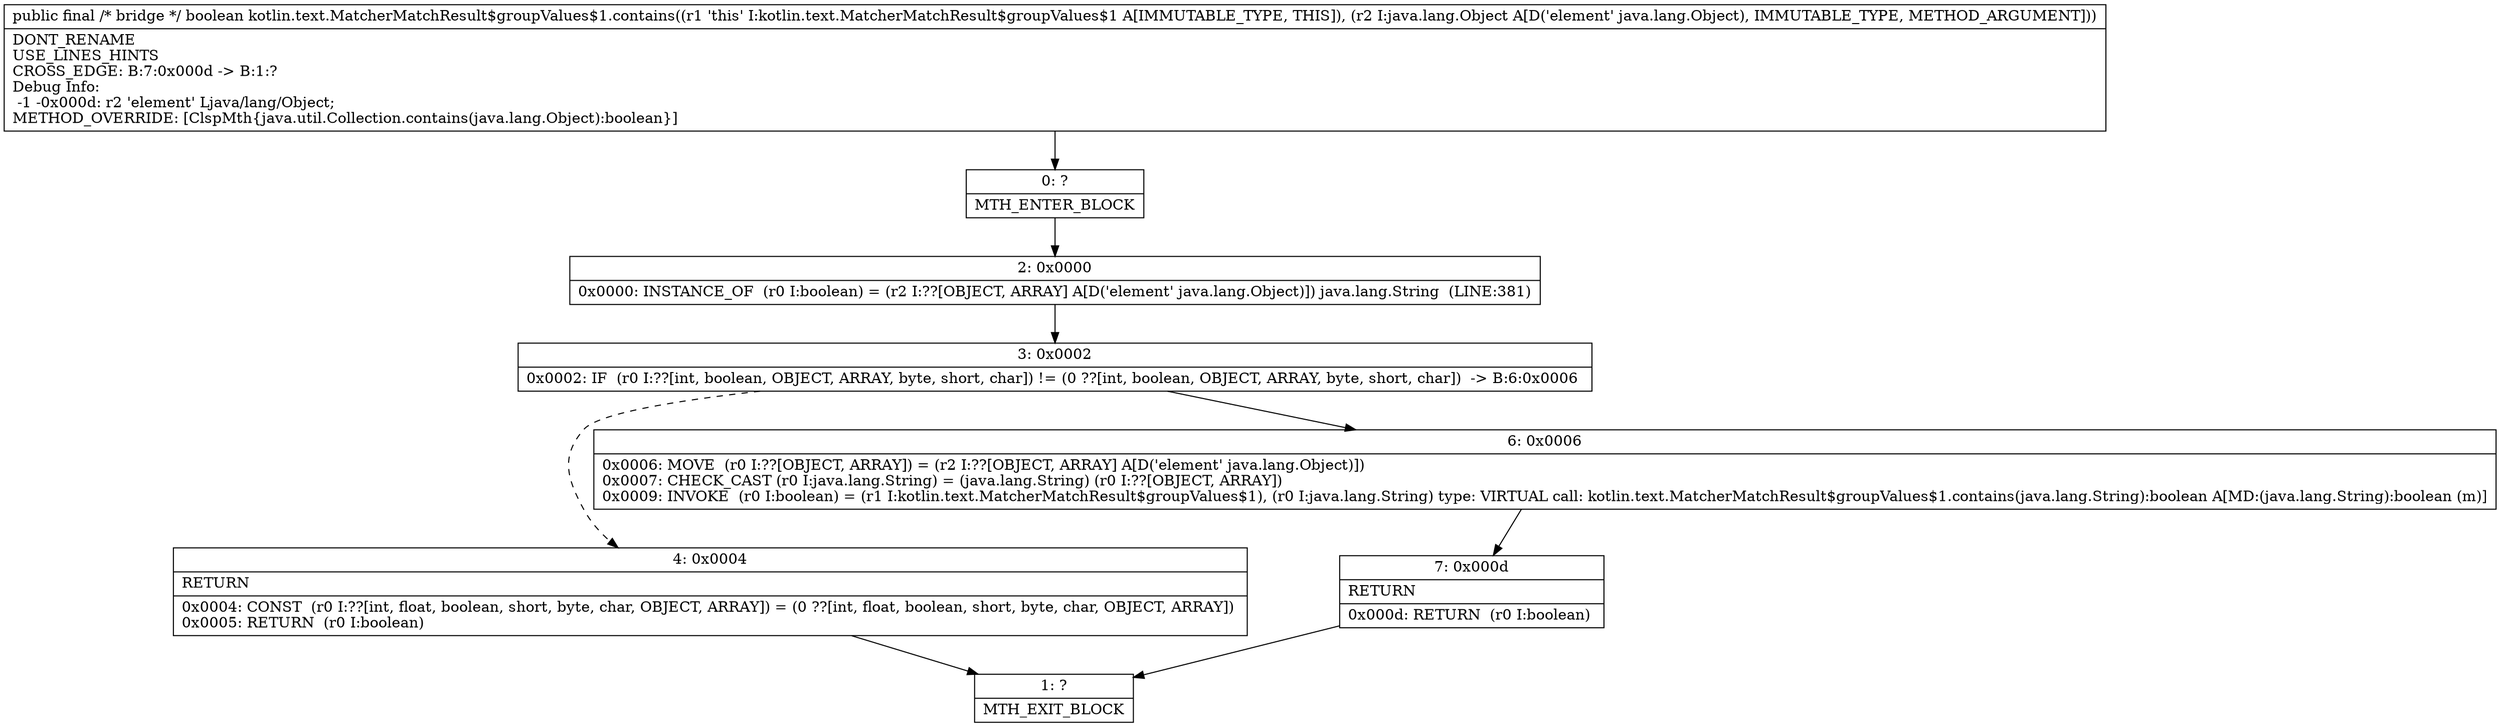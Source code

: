 digraph "CFG forkotlin.text.MatcherMatchResult$groupValues$1.contains(Ljava\/lang\/Object;)Z" {
Node_0 [shape=record,label="{0\:\ ?|MTH_ENTER_BLOCK\l}"];
Node_2 [shape=record,label="{2\:\ 0x0000|0x0000: INSTANCE_OF  (r0 I:boolean) = (r2 I:??[OBJECT, ARRAY] A[D('element' java.lang.Object)]) java.lang.String  (LINE:381)\l}"];
Node_3 [shape=record,label="{3\:\ 0x0002|0x0002: IF  (r0 I:??[int, boolean, OBJECT, ARRAY, byte, short, char]) != (0 ??[int, boolean, OBJECT, ARRAY, byte, short, char])  \-\> B:6:0x0006 \l}"];
Node_4 [shape=record,label="{4\:\ 0x0004|RETURN\l|0x0004: CONST  (r0 I:??[int, float, boolean, short, byte, char, OBJECT, ARRAY]) = (0 ??[int, float, boolean, short, byte, char, OBJECT, ARRAY]) \l0x0005: RETURN  (r0 I:boolean) \l}"];
Node_1 [shape=record,label="{1\:\ ?|MTH_EXIT_BLOCK\l}"];
Node_6 [shape=record,label="{6\:\ 0x0006|0x0006: MOVE  (r0 I:??[OBJECT, ARRAY]) = (r2 I:??[OBJECT, ARRAY] A[D('element' java.lang.Object)]) \l0x0007: CHECK_CAST (r0 I:java.lang.String) = (java.lang.String) (r0 I:??[OBJECT, ARRAY]) \l0x0009: INVOKE  (r0 I:boolean) = (r1 I:kotlin.text.MatcherMatchResult$groupValues$1), (r0 I:java.lang.String) type: VIRTUAL call: kotlin.text.MatcherMatchResult$groupValues$1.contains(java.lang.String):boolean A[MD:(java.lang.String):boolean (m)]\l}"];
Node_7 [shape=record,label="{7\:\ 0x000d|RETURN\l|0x000d: RETURN  (r0 I:boolean) \l}"];
MethodNode[shape=record,label="{public final \/* bridge *\/ boolean kotlin.text.MatcherMatchResult$groupValues$1.contains((r1 'this' I:kotlin.text.MatcherMatchResult$groupValues$1 A[IMMUTABLE_TYPE, THIS]), (r2 I:java.lang.Object A[D('element' java.lang.Object), IMMUTABLE_TYPE, METHOD_ARGUMENT]))  | DONT_RENAME\lUSE_LINES_HINTS\lCROSS_EDGE: B:7:0x000d \-\> B:1:?\lDebug Info:\l  \-1 \-0x000d: r2 'element' Ljava\/lang\/Object;\lMETHOD_OVERRIDE: [ClspMth\{java.util.Collection.contains(java.lang.Object):boolean\}]\l}"];
MethodNode -> Node_0;Node_0 -> Node_2;
Node_2 -> Node_3;
Node_3 -> Node_4[style=dashed];
Node_3 -> Node_6;
Node_4 -> Node_1;
Node_6 -> Node_7;
Node_7 -> Node_1;
}

